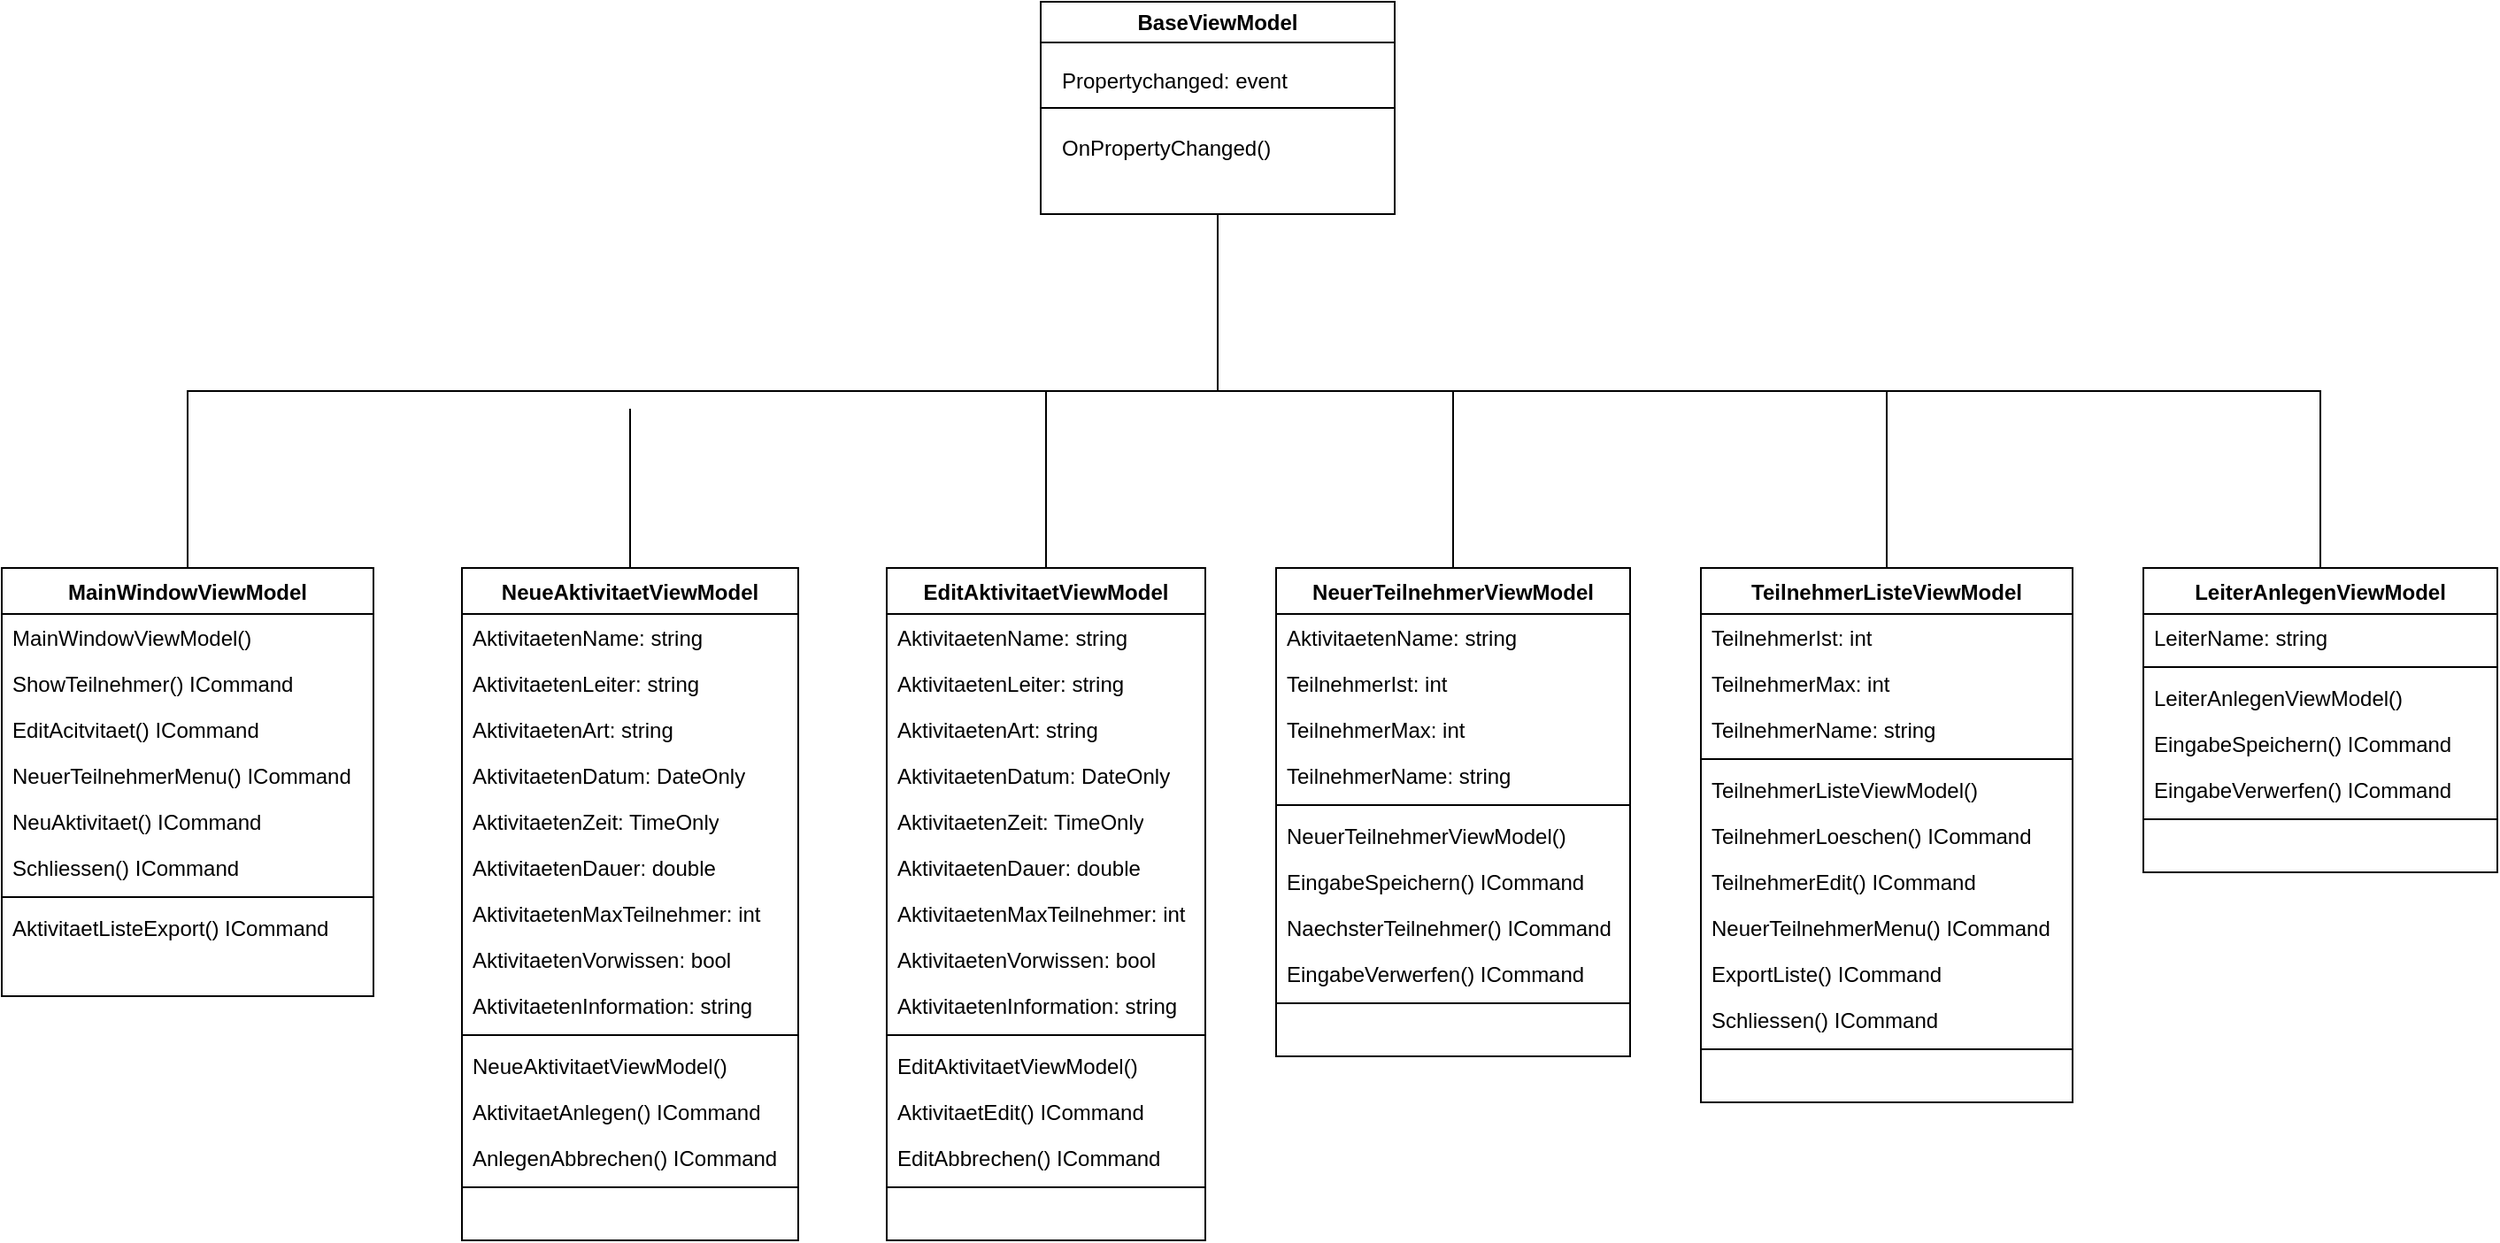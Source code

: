 <mxfile version="21.6.2" type="github">
  <diagram name="Page-1" id="RdVm4Sz-uKxTIq5BJe5c">
    <mxGraphModel dx="2074" dy="1153" grid="1" gridSize="10" guides="1" tooltips="1" connect="1" arrows="1" fold="1" page="1" pageScale="1" pageWidth="1654" pageHeight="1169" math="0" shadow="0">
      <root>
        <mxCell id="0" />
        <mxCell id="1" parent="0" />
        <mxCell id="Tb_Kh7ZDN0dCihc9eWvm-25" value="BaseViewModel" style="swimlane;whiteSpace=wrap;html=1;" parent="1" vertex="1">
          <mxGeometry x="627" y="40" width="200" height="120" as="geometry" />
        </mxCell>
        <mxCell id="Tb_Kh7ZDN0dCihc9eWvm-26" value="&lt;div align=&quot;left&quot;&gt;Propertychanged: event&lt;/div&gt;" style="text;html=1;align=left;verticalAlign=middle;resizable=0;points=[];autosize=1;strokeColor=none;fillColor=none;" parent="Tb_Kh7ZDN0dCihc9eWvm-25" vertex="1">
          <mxGeometry x="10" y="30" width="150" height="30" as="geometry" />
        </mxCell>
        <mxCell id="Tb_Kh7ZDN0dCihc9eWvm-27" value="" style="edgeStyle=none;orthogonalLoop=1;jettySize=auto;html=1;rounded=0;endArrow=none;endFill=0;" parent="Tb_Kh7ZDN0dCihc9eWvm-25" edge="1">
          <mxGeometry width="100" relative="1" as="geometry">
            <mxPoint y="60" as="sourcePoint" />
            <mxPoint x="200" y="60" as="targetPoint" />
            <Array as="points">
              <mxPoint x="100" y="60" />
            </Array>
          </mxGeometry>
        </mxCell>
        <mxCell id="Tb_Kh7ZDN0dCihc9eWvm-28" value="&lt;div align=&quot;left&quot;&gt;OnPropertyChanged()&lt;/div&gt;" style="text;html=1;align=left;verticalAlign=middle;resizable=0;points=[];autosize=1;strokeColor=none;fillColor=none;" parent="Tb_Kh7ZDN0dCihc9eWvm-25" vertex="1">
          <mxGeometry x="10" y="68" width="140" height="30" as="geometry" />
        </mxCell>
        <mxCell id="oz02Voas3NL-4zCet6B7-52" style="edgeStyle=orthogonalEdgeStyle;rounded=0;orthogonalLoop=1;jettySize=auto;html=1;exitX=0.5;exitY=0;exitDx=0;exitDy=0;endArrow=none;endFill=0;" parent="1" source="Tb_Kh7ZDN0dCihc9eWvm-29" edge="1">
          <mxGeometry relative="1" as="geometry">
            <mxPoint x="395" y="270" as="targetPoint" />
          </mxGeometry>
        </mxCell>
        <mxCell id="Tb_Kh7ZDN0dCihc9eWvm-29" value="NeueAktivitaetViewModel" style="swimlane;fontStyle=1;align=center;verticalAlign=top;childLayout=stackLayout;horizontal=1;startSize=26;horizontalStack=0;resizeParent=1;resizeParentMax=0;resizeLast=0;collapsible=1;marginBottom=0;whiteSpace=wrap;html=1;" parent="1" vertex="1">
          <mxGeometry x="300" y="360" width="190" height="380" as="geometry" />
        </mxCell>
        <mxCell id="Tb_Kh7ZDN0dCihc9eWvm-30" value="AktivitaetenName: string" style="text;strokeColor=none;fillColor=none;align=left;verticalAlign=top;spacingLeft=4;spacingRight=4;overflow=hidden;rotatable=0;points=[[0,0.5],[1,0.5]];portConstraint=eastwest;whiteSpace=wrap;html=1;" parent="Tb_Kh7ZDN0dCihc9eWvm-29" vertex="1">
          <mxGeometry y="26" width="190" height="26" as="geometry" />
        </mxCell>
        <mxCell id="Tb_Kh7ZDN0dCihc9eWvm-70" value="AktivitaetenLeiter: string" style="text;strokeColor=none;fillColor=none;align=left;verticalAlign=top;spacingLeft=4;spacingRight=4;overflow=hidden;rotatable=0;points=[[0,0.5],[1,0.5]];portConstraint=eastwest;whiteSpace=wrap;html=1;" parent="Tb_Kh7ZDN0dCihc9eWvm-29" vertex="1">
          <mxGeometry y="52" width="190" height="26" as="geometry" />
        </mxCell>
        <mxCell id="Tb_Kh7ZDN0dCihc9eWvm-69" value="AktivitaetenArt: string" style="text;strokeColor=none;fillColor=none;align=left;verticalAlign=top;spacingLeft=4;spacingRight=4;overflow=hidden;rotatable=0;points=[[0,0.5],[1,0.5]];portConstraint=eastwest;whiteSpace=wrap;html=1;" parent="Tb_Kh7ZDN0dCihc9eWvm-29" vertex="1">
          <mxGeometry y="78" width="190" height="26" as="geometry" />
        </mxCell>
        <mxCell id="Tb_Kh7ZDN0dCihc9eWvm-68" value="AktivitaetenDatum: DateOnly" style="text;strokeColor=none;fillColor=none;align=left;verticalAlign=top;spacingLeft=4;spacingRight=4;overflow=hidden;rotatable=0;points=[[0,0.5],[1,0.5]];portConstraint=eastwest;whiteSpace=wrap;html=1;" parent="Tb_Kh7ZDN0dCihc9eWvm-29" vertex="1">
          <mxGeometry y="104" width="190" height="26" as="geometry" />
        </mxCell>
        <mxCell id="Tb_Kh7ZDN0dCihc9eWvm-67" value="AktivitaetenZeit: TimeOnly" style="text;strokeColor=none;fillColor=none;align=left;verticalAlign=top;spacingLeft=4;spacingRight=4;overflow=hidden;rotatable=0;points=[[0,0.5],[1,0.5]];portConstraint=eastwest;whiteSpace=wrap;html=1;" parent="Tb_Kh7ZDN0dCihc9eWvm-29" vertex="1">
          <mxGeometry y="130" width="190" height="26" as="geometry" />
        </mxCell>
        <mxCell id="Tb_Kh7ZDN0dCihc9eWvm-66" value="AktivitaetenDauer: double" style="text;strokeColor=none;fillColor=none;align=left;verticalAlign=top;spacingLeft=4;spacingRight=4;overflow=hidden;rotatable=0;points=[[0,0.5],[1,0.5]];portConstraint=eastwest;whiteSpace=wrap;html=1;" parent="Tb_Kh7ZDN0dCihc9eWvm-29" vertex="1">
          <mxGeometry y="156" width="190" height="26" as="geometry" />
        </mxCell>
        <mxCell id="Tb_Kh7ZDN0dCihc9eWvm-65" value="AktivitaetenMaxTeilnehmer: int" style="text;strokeColor=none;fillColor=none;align=left;verticalAlign=top;spacingLeft=4;spacingRight=4;overflow=hidden;rotatable=0;points=[[0,0.5],[1,0.5]];portConstraint=eastwest;whiteSpace=wrap;html=1;" parent="Tb_Kh7ZDN0dCihc9eWvm-29" vertex="1">
          <mxGeometry y="182" width="190" height="26" as="geometry" />
        </mxCell>
        <mxCell id="Tb_Kh7ZDN0dCihc9eWvm-64" value="AktivitaetenVorwissen: bool" style="text;strokeColor=none;fillColor=none;align=left;verticalAlign=top;spacingLeft=4;spacingRight=4;overflow=hidden;rotatable=0;points=[[0,0.5],[1,0.5]];portConstraint=eastwest;whiteSpace=wrap;html=1;" parent="Tb_Kh7ZDN0dCihc9eWvm-29" vertex="1">
          <mxGeometry y="208" width="190" height="26" as="geometry" />
        </mxCell>
        <mxCell id="Tb_Kh7ZDN0dCihc9eWvm-71" value="AktivitaetenInformation: string" style="text;strokeColor=none;fillColor=none;align=left;verticalAlign=top;spacingLeft=4;spacingRight=4;overflow=hidden;rotatable=0;points=[[0,0.5],[1,0.5]];portConstraint=eastwest;whiteSpace=wrap;html=1;" parent="Tb_Kh7ZDN0dCihc9eWvm-29" vertex="1">
          <mxGeometry y="234" width="190" height="26" as="geometry" />
        </mxCell>
        <mxCell id="Tb_Kh7ZDN0dCihc9eWvm-31" value="" style="line;strokeWidth=1;fillColor=none;align=left;verticalAlign=middle;spacingTop=-1;spacingLeft=3;spacingRight=3;rotatable=0;labelPosition=right;points=[];portConstraint=eastwest;strokeColor=inherit;" parent="Tb_Kh7ZDN0dCihc9eWvm-29" vertex="1">
          <mxGeometry y="260" width="190" height="8" as="geometry" />
        </mxCell>
        <mxCell id="Tb_Kh7ZDN0dCihc9eWvm-32" value="NeueAktivitaetViewModel()" style="text;strokeColor=none;fillColor=none;align=left;verticalAlign=top;spacingLeft=4;spacingRight=4;overflow=hidden;rotatable=0;points=[[0,0.5],[1,0.5]];portConstraint=eastwest;whiteSpace=wrap;html=1;" parent="Tb_Kh7ZDN0dCihc9eWvm-29" vertex="1">
          <mxGeometry y="268" width="190" height="26" as="geometry" />
        </mxCell>
        <mxCell id="Tb_Kh7ZDN0dCihc9eWvm-38" value="AktivitaetAnlegen() ICommand" style="text;strokeColor=none;fillColor=none;align=left;verticalAlign=top;spacingLeft=4;spacingRight=4;overflow=hidden;rotatable=0;points=[[0,0.5],[1,0.5]];portConstraint=eastwest;whiteSpace=wrap;html=1;" parent="Tb_Kh7ZDN0dCihc9eWvm-29" vertex="1">
          <mxGeometry y="294" width="190" height="26" as="geometry" />
        </mxCell>
        <mxCell id="Tb_Kh7ZDN0dCihc9eWvm-37" value="AnlegenAbbrechen() ICommand" style="text;strokeColor=none;fillColor=none;align=left;verticalAlign=top;spacingLeft=4;spacingRight=4;overflow=hidden;rotatable=0;points=[[0,0.5],[1,0.5]];portConstraint=eastwest;whiteSpace=wrap;html=1;" parent="Tb_Kh7ZDN0dCihc9eWvm-29" vertex="1">
          <mxGeometry y="320" width="190" height="26" as="geometry" />
        </mxCell>
        <mxCell id="Tb_Kh7ZDN0dCihc9eWvm-41" value="" style="line;strokeWidth=1;fillColor=none;align=left;verticalAlign=middle;spacingTop=-1;spacingLeft=3;spacingRight=3;rotatable=0;labelPosition=right;points=[];portConstraint=eastwest;strokeColor=inherit;" parent="Tb_Kh7ZDN0dCihc9eWvm-29" vertex="1">
          <mxGeometry y="346" width="190" height="8" as="geometry" />
        </mxCell>
        <mxCell id="Tb_Kh7ZDN0dCihc9eWvm-39" style="text;strokeColor=none;fillColor=none;align=left;verticalAlign=top;spacingLeft=4;spacingRight=4;overflow=hidden;rotatable=0;points=[[0,0.5],[1,0.5]];portConstraint=eastwest;whiteSpace=wrap;html=1;" parent="Tb_Kh7ZDN0dCihc9eWvm-29" vertex="1">
          <mxGeometry y="354" width="190" height="26" as="geometry" />
        </mxCell>
        <mxCell id="oz02Voas3NL-4zCet6B7-51" style="edgeStyle=orthogonalEdgeStyle;rounded=0;orthogonalLoop=1;jettySize=auto;html=1;exitX=0.5;exitY=0;exitDx=0;exitDy=0;entryX=0.5;entryY=1;entryDx=0;entryDy=0;endArrow=none;endFill=0;" parent="1" source="Tb_Kh7ZDN0dCihc9eWvm-53" target="Tb_Kh7ZDN0dCihc9eWvm-25" edge="1">
          <mxGeometry relative="1" as="geometry" />
        </mxCell>
        <mxCell id="Tb_Kh7ZDN0dCihc9eWvm-53" value="MainWindowViewModel" style="swimlane;fontStyle=1;align=center;verticalAlign=top;childLayout=stackLayout;horizontal=1;startSize=26;horizontalStack=0;resizeParent=1;resizeParentMax=0;resizeLast=0;collapsible=1;marginBottom=0;whiteSpace=wrap;html=1;" parent="1" vertex="1">
          <mxGeometry x="40" y="360" width="210" height="242" as="geometry" />
        </mxCell>
        <mxCell id="Tb_Kh7ZDN0dCihc9eWvm-56" value="MainWindowViewModel()" style="text;strokeColor=none;fillColor=none;align=left;verticalAlign=top;spacingLeft=4;spacingRight=4;overflow=hidden;rotatable=0;points=[[0,0.5],[1,0.5]];portConstraint=eastwest;whiteSpace=wrap;html=1;" parent="Tb_Kh7ZDN0dCihc9eWvm-53" vertex="1">
          <mxGeometry y="26" width="210" height="26" as="geometry" />
        </mxCell>
        <mxCell id="Tb_Kh7ZDN0dCihc9eWvm-57" value="ShowTeilnehmer() ICommand" style="text;strokeColor=none;fillColor=none;align=left;verticalAlign=top;spacingLeft=4;spacingRight=4;overflow=hidden;rotatable=0;points=[[0,0.5],[1,0.5]];portConstraint=eastwest;whiteSpace=wrap;html=1;" parent="Tb_Kh7ZDN0dCihc9eWvm-53" vertex="1">
          <mxGeometry y="52" width="210" height="26" as="geometry" />
        </mxCell>
        <mxCell id="Tb_Kh7ZDN0dCihc9eWvm-58" value="EditAcitvitaet() ICommand" style="text;strokeColor=none;fillColor=none;align=left;verticalAlign=top;spacingLeft=4;spacingRight=4;overflow=hidden;rotatable=0;points=[[0,0.5],[1,0.5]];portConstraint=eastwest;whiteSpace=wrap;html=1;" parent="Tb_Kh7ZDN0dCihc9eWvm-53" vertex="1">
          <mxGeometry y="78" width="210" height="26" as="geometry" />
        </mxCell>
        <mxCell id="Tb_Kh7ZDN0dCihc9eWvm-59" value="NeuerTeilnehmerMenu() ICommand" style="text;strokeColor=none;fillColor=none;align=left;verticalAlign=top;spacingLeft=4;spacingRight=4;overflow=hidden;rotatable=0;points=[[0,0.5],[1,0.5]];portConstraint=eastwest;whiteSpace=wrap;html=1;" parent="Tb_Kh7ZDN0dCihc9eWvm-53" vertex="1">
          <mxGeometry y="104" width="210" height="26" as="geometry" />
        </mxCell>
        <mxCell id="Tb_Kh7ZDN0dCihc9eWvm-60" value="NeuAktivitaet() ICommand" style="text;strokeColor=none;fillColor=none;align=left;verticalAlign=top;spacingLeft=4;spacingRight=4;overflow=hidden;rotatable=0;points=[[0,0.5],[1,0.5]];portConstraint=eastwest;whiteSpace=wrap;html=1;" parent="Tb_Kh7ZDN0dCihc9eWvm-53" vertex="1">
          <mxGeometry y="130" width="210" height="26" as="geometry" />
        </mxCell>
        <mxCell id="oz02Voas3NL-4zCet6B7-17" value="Schliessen() ICommand" style="text;strokeColor=none;fillColor=none;align=left;verticalAlign=top;spacingLeft=4;spacingRight=4;overflow=hidden;rotatable=0;points=[[0,0.5],[1,0.5]];portConstraint=eastwest;whiteSpace=wrap;html=1;" parent="Tb_Kh7ZDN0dCihc9eWvm-53" vertex="1">
          <mxGeometry y="156" width="210" height="26" as="geometry" />
        </mxCell>
        <mxCell id="Tb_Kh7ZDN0dCihc9eWvm-61" value="" style="line;strokeWidth=1;fillColor=none;align=left;verticalAlign=middle;spacingTop=-1;spacingLeft=3;spacingRight=3;rotatable=0;labelPosition=right;points=[];portConstraint=eastwest;strokeColor=inherit;" parent="Tb_Kh7ZDN0dCihc9eWvm-53" vertex="1">
          <mxGeometry y="182" width="210" height="8" as="geometry" />
        </mxCell>
        <mxCell id="Tb_Kh7ZDN0dCihc9eWvm-62" value="AktivitaetListeExport() ICommand" style="text;strokeColor=none;fillColor=none;align=left;verticalAlign=top;spacingLeft=4;spacingRight=4;overflow=hidden;rotatable=0;points=[[0,0.5],[1,0.5]];portConstraint=eastwest;whiteSpace=wrap;html=1;" parent="Tb_Kh7ZDN0dCihc9eWvm-53" vertex="1">
          <mxGeometry y="190" width="210" height="26" as="geometry" />
        </mxCell>
        <mxCell id="Tb_Kh7ZDN0dCihc9eWvm-63" style="text;strokeColor=none;fillColor=none;align=left;verticalAlign=top;spacingLeft=4;spacingRight=4;overflow=hidden;rotatable=0;points=[[0,0.5],[1,0.5]];portConstraint=eastwest;whiteSpace=wrap;html=1;" parent="Tb_Kh7ZDN0dCihc9eWvm-53" vertex="1">
          <mxGeometry y="216" width="210" height="26" as="geometry" />
        </mxCell>
        <mxCell id="oz02Voas3NL-4zCet6B7-54" style="edgeStyle=orthogonalEdgeStyle;rounded=0;orthogonalLoop=1;jettySize=auto;html=1;endArrow=none;endFill=0;exitX=0.5;exitY=0;exitDx=0;exitDy=0;" parent="1" source="oz02Voas3NL-4zCet6B7-1" edge="1">
          <mxGeometry relative="1" as="geometry">
            <mxPoint x="630" y="260" as="targetPoint" />
          </mxGeometry>
        </mxCell>
        <mxCell id="oz02Voas3NL-4zCet6B7-1" value="EditAktivitaetViewModel" style="swimlane;fontStyle=1;align=center;verticalAlign=top;childLayout=stackLayout;horizontal=1;startSize=26;horizontalStack=0;resizeParent=1;resizeParentMax=0;resizeLast=0;collapsible=1;marginBottom=0;whiteSpace=wrap;html=1;" parent="1" vertex="1">
          <mxGeometry x="540" y="360" width="180" height="380" as="geometry" />
        </mxCell>
        <mxCell id="oz02Voas3NL-4zCet6B7-2" value="AktivitaetenName: string" style="text;strokeColor=none;fillColor=none;align=left;verticalAlign=top;spacingLeft=4;spacingRight=4;overflow=hidden;rotatable=0;points=[[0,0.5],[1,0.5]];portConstraint=eastwest;whiteSpace=wrap;html=1;" parent="oz02Voas3NL-4zCet6B7-1" vertex="1">
          <mxGeometry y="26" width="180" height="26" as="geometry" />
        </mxCell>
        <mxCell id="oz02Voas3NL-4zCet6B7-3" value="AktivitaetenLeiter: string" style="text;strokeColor=none;fillColor=none;align=left;verticalAlign=top;spacingLeft=4;spacingRight=4;overflow=hidden;rotatable=0;points=[[0,0.5],[1,0.5]];portConstraint=eastwest;whiteSpace=wrap;html=1;" parent="oz02Voas3NL-4zCet6B7-1" vertex="1">
          <mxGeometry y="52" width="180" height="26" as="geometry" />
        </mxCell>
        <mxCell id="oz02Voas3NL-4zCet6B7-4" value="AktivitaetenArt: string" style="text;strokeColor=none;fillColor=none;align=left;verticalAlign=top;spacingLeft=4;spacingRight=4;overflow=hidden;rotatable=0;points=[[0,0.5],[1,0.5]];portConstraint=eastwest;whiteSpace=wrap;html=1;" parent="oz02Voas3NL-4zCet6B7-1" vertex="1">
          <mxGeometry y="78" width="180" height="26" as="geometry" />
        </mxCell>
        <mxCell id="oz02Voas3NL-4zCet6B7-5" value="AktivitaetenDatum: DateOnly" style="text;strokeColor=none;fillColor=none;align=left;verticalAlign=top;spacingLeft=4;spacingRight=4;overflow=hidden;rotatable=0;points=[[0,0.5],[1,0.5]];portConstraint=eastwest;whiteSpace=wrap;html=1;" parent="oz02Voas3NL-4zCet6B7-1" vertex="1">
          <mxGeometry y="104" width="180" height="26" as="geometry" />
        </mxCell>
        <mxCell id="oz02Voas3NL-4zCet6B7-6" value="AktivitaetenZeit: TimeOnly" style="text;strokeColor=none;fillColor=none;align=left;verticalAlign=top;spacingLeft=4;spacingRight=4;overflow=hidden;rotatable=0;points=[[0,0.5],[1,0.5]];portConstraint=eastwest;whiteSpace=wrap;html=1;" parent="oz02Voas3NL-4zCet6B7-1" vertex="1">
          <mxGeometry y="130" width="180" height="26" as="geometry" />
        </mxCell>
        <mxCell id="oz02Voas3NL-4zCet6B7-7" value="AktivitaetenDauer: double" style="text;strokeColor=none;fillColor=none;align=left;verticalAlign=top;spacingLeft=4;spacingRight=4;overflow=hidden;rotatable=0;points=[[0,0.5],[1,0.5]];portConstraint=eastwest;whiteSpace=wrap;html=1;" parent="oz02Voas3NL-4zCet6B7-1" vertex="1">
          <mxGeometry y="156" width="180" height="26" as="geometry" />
        </mxCell>
        <mxCell id="oz02Voas3NL-4zCet6B7-8" value="AktivitaetenMaxTeilnehmer: int" style="text;strokeColor=none;fillColor=none;align=left;verticalAlign=top;spacingLeft=4;spacingRight=4;overflow=hidden;rotatable=0;points=[[0,0.5],[1,0.5]];portConstraint=eastwest;whiteSpace=wrap;html=1;" parent="oz02Voas3NL-4zCet6B7-1" vertex="1">
          <mxGeometry y="182" width="180" height="26" as="geometry" />
        </mxCell>
        <mxCell id="oz02Voas3NL-4zCet6B7-9" value="AktivitaetenVorwissen: bool" style="text;strokeColor=none;fillColor=none;align=left;verticalAlign=top;spacingLeft=4;spacingRight=4;overflow=hidden;rotatable=0;points=[[0,0.5],[1,0.5]];portConstraint=eastwest;whiteSpace=wrap;html=1;" parent="oz02Voas3NL-4zCet6B7-1" vertex="1">
          <mxGeometry y="208" width="180" height="26" as="geometry" />
        </mxCell>
        <mxCell id="oz02Voas3NL-4zCet6B7-10" value="AktivitaetenInformation: string" style="text;strokeColor=none;fillColor=none;align=left;verticalAlign=top;spacingLeft=4;spacingRight=4;overflow=hidden;rotatable=0;points=[[0,0.5],[1,0.5]];portConstraint=eastwest;whiteSpace=wrap;html=1;" parent="oz02Voas3NL-4zCet6B7-1" vertex="1">
          <mxGeometry y="234" width="180" height="26" as="geometry" />
        </mxCell>
        <mxCell id="oz02Voas3NL-4zCet6B7-11" value="" style="line;strokeWidth=1;fillColor=none;align=left;verticalAlign=middle;spacingTop=-1;spacingLeft=3;spacingRight=3;rotatable=0;labelPosition=right;points=[];portConstraint=eastwest;strokeColor=inherit;" parent="oz02Voas3NL-4zCet6B7-1" vertex="1">
          <mxGeometry y="260" width="180" height="8" as="geometry" />
        </mxCell>
        <mxCell id="oz02Voas3NL-4zCet6B7-12" value="EditAktivitaetViewModel()" style="text;strokeColor=none;fillColor=none;align=left;verticalAlign=top;spacingLeft=4;spacingRight=4;overflow=hidden;rotatable=0;points=[[0,0.5],[1,0.5]];portConstraint=eastwest;whiteSpace=wrap;html=1;" parent="oz02Voas3NL-4zCet6B7-1" vertex="1">
          <mxGeometry y="268" width="180" height="26" as="geometry" />
        </mxCell>
        <mxCell id="oz02Voas3NL-4zCet6B7-13" value="AktivitaetEdit() ICommand" style="text;strokeColor=none;fillColor=none;align=left;verticalAlign=top;spacingLeft=4;spacingRight=4;overflow=hidden;rotatable=0;points=[[0,0.5],[1,0.5]];portConstraint=eastwest;whiteSpace=wrap;html=1;" parent="oz02Voas3NL-4zCet6B7-1" vertex="1">
          <mxGeometry y="294" width="180" height="26" as="geometry" />
        </mxCell>
        <mxCell id="oz02Voas3NL-4zCet6B7-14" value="EditAbbrechen() ICommand" style="text;strokeColor=none;fillColor=none;align=left;verticalAlign=top;spacingLeft=4;spacingRight=4;overflow=hidden;rotatable=0;points=[[0,0.5],[1,0.5]];portConstraint=eastwest;whiteSpace=wrap;html=1;" parent="oz02Voas3NL-4zCet6B7-1" vertex="1">
          <mxGeometry y="320" width="180" height="26" as="geometry" />
        </mxCell>
        <mxCell id="oz02Voas3NL-4zCet6B7-15" value="" style="line;strokeWidth=1;fillColor=none;align=left;verticalAlign=middle;spacingTop=-1;spacingLeft=3;spacingRight=3;rotatable=0;labelPosition=right;points=[];portConstraint=eastwest;strokeColor=inherit;" parent="oz02Voas3NL-4zCet6B7-1" vertex="1">
          <mxGeometry y="346" width="180" height="8" as="geometry" />
        </mxCell>
        <mxCell id="oz02Voas3NL-4zCet6B7-16" style="text;strokeColor=none;fillColor=none;align=left;verticalAlign=top;spacingLeft=4;spacingRight=4;overflow=hidden;rotatable=0;points=[[0,0.5],[1,0.5]];portConstraint=eastwest;whiteSpace=wrap;html=1;" parent="oz02Voas3NL-4zCet6B7-1" vertex="1">
          <mxGeometry y="354" width="180" height="26" as="geometry" />
        </mxCell>
        <mxCell id="oz02Voas3NL-4zCet6B7-55" style="edgeStyle=orthogonalEdgeStyle;rounded=0;orthogonalLoop=1;jettySize=auto;html=1;exitX=0.5;exitY=0;exitDx=0;exitDy=0;endArrow=none;endFill=0;" parent="1" source="oz02Voas3NL-4zCet6B7-18" edge="1">
          <mxGeometry relative="1" as="geometry">
            <mxPoint x="860" y="260" as="targetPoint" />
          </mxGeometry>
        </mxCell>
        <mxCell id="oz02Voas3NL-4zCet6B7-18" value="NeuerTeilnehmerViewModel" style="swimlane;fontStyle=1;align=center;verticalAlign=top;childLayout=stackLayout;horizontal=1;startSize=26;horizontalStack=0;resizeParent=1;resizeParentMax=0;resizeLast=0;collapsible=1;marginBottom=0;whiteSpace=wrap;html=1;" parent="1" vertex="1">
          <mxGeometry x="760" y="360" width="200" height="276" as="geometry" />
        </mxCell>
        <mxCell id="oz02Voas3NL-4zCet6B7-19" value="AktivitaetenName: string" style="text;strokeColor=none;fillColor=none;align=left;verticalAlign=top;spacingLeft=4;spacingRight=4;overflow=hidden;rotatable=0;points=[[0,0.5],[1,0.5]];portConstraint=eastwest;whiteSpace=wrap;html=1;" parent="oz02Voas3NL-4zCet6B7-18" vertex="1">
          <mxGeometry y="26" width="200" height="26" as="geometry" />
        </mxCell>
        <mxCell id="oz02Voas3NL-4zCet6B7-25" value="TeilnehmerIst: int" style="text;strokeColor=none;fillColor=none;align=left;verticalAlign=top;spacingLeft=4;spacingRight=4;overflow=hidden;rotatable=0;points=[[0,0.5],[1,0.5]];portConstraint=eastwest;whiteSpace=wrap;html=1;" parent="oz02Voas3NL-4zCet6B7-18" vertex="1">
          <mxGeometry y="52" width="200" height="26" as="geometry" />
        </mxCell>
        <mxCell id="oz02Voas3NL-4zCet6B7-26" value="TeilnehmerMax: int" style="text;strokeColor=none;fillColor=none;align=left;verticalAlign=top;spacingLeft=4;spacingRight=4;overflow=hidden;rotatable=0;points=[[0,0.5],[1,0.5]];portConstraint=eastwest;whiteSpace=wrap;html=1;" parent="oz02Voas3NL-4zCet6B7-18" vertex="1">
          <mxGeometry y="78" width="200" height="26" as="geometry" />
        </mxCell>
        <mxCell id="oz02Voas3NL-4zCet6B7-27" value="TeilnehmerName: string" style="text;strokeColor=none;fillColor=none;align=left;verticalAlign=top;spacingLeft=4;spacingRight=4;overflow=hidden;rotatable=0;points=[[0,0.5],[1,0.5]];portConstraint=eastwest;whiteSpace=wrap;html=1;" parent="oz02Voas3NL-4zCet6B7-18" vertex="1">
          <mxGeometry y="104" width="200" height="26" as="geometry" />
        </mxCell>
        <mxCell id="oz02Voas3NL-4zCet6B7-28" value="" style="line;strokeWidth=1;fillColor=none;align=left;verticalAlign=middle;spacingTop=-1;spacingLeft=3;spacingRight=3;rotatable=0;labelPosition=right;points=[];portConstraint=eastwest;strokeColor=inherit;" parent="oz02Voas3NL-4zCet6B7-18" vertex="1">
          <mxGeometry y="130" width="200" height="8" as="geometry" />
        </mxCell>
        <mxCell id="oz02Voas3NL-4zCet6B7-29" value="NeuerTeilnehmerViewModel()" style="text;strokeColor=none;fillColor=none;align=left;verticalAlign=top;spacingLeft=4;spacingRight=4;overflow=hidden;rotatable=0;points=[[0,0.5],[1,0.5]];portConstraint=eastwest;whiteSpace=wrap;html=1;" parent="oz02Voas3NL-4zCet6B7-18" vertex="1">
          <mxGeometry y="138" width="200" height="26" as="geometry" />
        </mxCell>
        <mxCell id="oz02Voas3NL-4zCet6B7-34" value="EingabeSpeichern() ICommand" style="text;strokeColor=none;fillColor=none;align=left;verticalAlign=top;spacingLeft=4;spacingRight=4;overflow=hidden;rotatable=0;points=[[0,0.5],[1,0.5]];portConstraint=eastwest;whiteSpace=wrap;html=1;" parent="oz02Voas3NL-4zCet6B7-18" vertex="1">
          <mxGeometry y="164" width="200" height="26" as="geometry" />
        </mxCell>
        <mxCell id="oz02Voas3NL-4zCet6B7-30" value="NaechsterTeilnehmer() ICommand" style="text;strokeColor=none;fillColor=none;align=left;verticalAlign=top;spacingLeft=4;spacingRight=4;overflow=hidden;rotatable=0;points=[[0,0.5],[1,0.5]];portConstraint=eastwest;whiteSpace=wrap;html=1;" parent="oz02Voas3NL-4zCet6B7-18" vertex="1">
          <mxGeometry y="190" width="200" height="26" as="geometry" />
        </mxCell>
        <mxCell id="oz02Voas3NL-4zCet6B7-31" value="EingabeVerwerfen() ICommand" style="text;strokeColor=none;fillColor=none;align=left;verticalAlign=top;spacingLeft=4;spacingRight=4;overflow=hidden;rotatable=0;points=[[0,0.5],[1,0.5]];portConstraint=eastwest;whiteSpace=wrap;html=1;" parent="oz02Voas3NL-4zCet6B7-18" vertex="1">
          <mxGeometry y="216" width="200" height="26" as="geometry" />
        </mxCell>
        <mxCell id="oz02Voas3NL-4zCet6B7-32" value="" style="line;strokeWidth=1;fillColor=none;align=left;verticalAlign=middle;spacingTop=-1;spacingLeft=3;spacingRight=3;rotatable=0;labelPosition=right;points=[];portConstraint=eastwest;strokeColor=inherit;" parent="oz02Voas3NL-4zCet6B7-18" vertex="1">
          <mxGeometry y="242" width="200" height="8" as="geometry" />
        </mxCell>
        <mxCell id="oz02Voas3NL-4zCet6B7-33" style="text;strokeColor=none;fillColor=none;align=left;verticalAlign=top;spacingLeft=4;spacingRight=4;overflow=hidden;rotatable=0;points=[[0,0.5],[1,0.5]];portConstraint=eastwest;whiteSpace=wrap;html=1;" parent="oz02Voas3NL-4zCet6B7-18" vertex="1">
          <mxGeometry y="250" width="200" height="26" as="geometry" />
        </mxCell>
        <mxCell id="oz02Voas3NL-4zCet6B7-53" style="edgeStyle=orthogonalEdgeStyle;rounded=0;orthogonalLoop=1;jettySize=auto;html=1;exitX=0.5;exitY=0;exitDx=0;exitDy=0;entryX=0.5;entryY=1;entryDx=0;entryDy=0;endArrow=none;endFill=0;" parent="1" source="oz02Voas3NL-4zCet6B7-35" target="Tb_Kh7ZDN0dCihc9eWvm-25" edge="1">
          <mxGeometry relative="1" as="geometry" />
        </mxCell>
        <mxCell id="oz02Voas3NL-4zCet6B7-35" value="TeilnehmerListeViewModel" style="swimlane;fontStyle=1;align=center;verticalAlign=top;childLayout=stackLayout;horizontal=1;startSize=26;horizontalStack=0;resizeParent=1;resizeParentMax=0;resizeLast=0;collapsible=1;marginBottom=0;whiteSpace=wrap;html=1;" parent="1" vertex="1">
          <mxGeometry x="1000" y="360" width="210" height="302" as="geometry" />
        </mxCell>
        <mxCell id="oz02Voas3NL-4zCet6B7-37" value="TeilnehmerIst: int" style="text;strokeColor=none;fillColor=none;align=left;verticalAlign=top;spacingLeft=4;spacingRight=4;overflow=hidden;rotatable=0;points=[[0,0.5],[1,0.5]];portConstraint=eastwest;whiteSpace=wrap;html=1;" parent="oz02Voas3NL-4zCet6B7-35" vertex="1">
          <mxGeometry y="26" width="210" height="26" as="geometry" />
        </mxCell>
        <mxCell id="oz02Voas3NL-4zCet6B7-38" value="TeilnehmerMax: int" style="text;strokeColor=none;fillColor=none;align=left;verticalAlign=top;spacingLeft=4;spacingRight=4;overflow=hidden;rotatable=0;points=[[0,0.5],[1,0.5]];portConstraint=eastwest;whiteSpace=wrap;html=1;" parent="oz02Voas3NL-4zCet6B7-35" vertex="1">
          <mxGeometry y="52" width="210" height="26" as="geometry" />
        </mxCell>
        <mxCell id="oz02Voas3NL-4zCet6B7-39" value="TeilnehmerName: string" style="text;strokeColor=none;fillColor=none;align=left;verticalAlign=top;spacingLeft=4;spacingRight=4;overflow=hidden;rotatable=0;points=[[0,0.5],[1,0.5]];portConstraint=eastwest;whiteSpace=wrap;html=1;" parent="oz02Voas3NL-4zCet6B7-35" vertex="1">
          <mxGeometry y="78" width="210" height="26" as="geometry" />
        </mxCell>
        <mxCell id="oz02Voas3NL-4zCet6B7-40" value="" style="line;strokeWidth=1;fillColor=none;align=left;verticalAlign=middle;spacingTop=-1;spacingLeft=3;spacingRight=3;rotatable=0;labelPosition=right;points=[];portConstraint=eastwest;strokeColor=inherit;" parent="oz02Voas3NL-4zCet6B7-35" vertex="1">
          <mxGeometry y="104" width="210" height="8" as="geometry" />
        </mxCell>
        <mxCell id="oz02Voas3NL-4zCet6B7-41" value="TeilnehmerListeViewModel()" style="text;strokeColor=none;fillColor=none;align=left;verticalAlign=top;spacingLeft=4;spacingRight=4;overflow=hidden;rotatable=0;points=[[0,0.5],[1,0.5]];portConstraint=eastwest;whiteSpace=wrap;html=1;" parent="oz02Voas3NL-4zCet6B7-35" vertex="1">
          <mxGeometry y="112" width="210" height="26" as="geometry" />
        </mxCell>
        <mxCell id="oz02Voas3NL-4zCet6B7-42" value="TeilnehmerLoeschen() ICommand" style="text;strokeColor=none;fillColor=none;align=left;verticalAlign=top;spacingLeft=4;spacingRight=4;overflow=hidden;rotatable=0;points=[[0,0.5],[1,0.5]];portConstraint=eastwest;whiteSpace=wrap;html=1;" parent="oz02Voas3NL-4zCet6B7-35" vertex="1">
          <mxGeometry y="138" width="210" height="26" as="geometry" />
        </mxCell>
        <mxCell id="oz02Voas3NL-4zCet6B7-48" value="TeilnehmerEdit() ICommand" style="text;strokeColor=none;fillColor=none;align=left;verticalAlign=top;spacingLeft=4;spacingRight=4;overflow=hidden;rotatable=0;points=[[0,0.5],[1,0.5]];portConstraint=eastwest;whiteSpace=wrap;html=1;" parent="oz02Voas3NL-4zCet6B7-35" vertex="1">
          <mxGeometry y="164" width="210" height="26" as="geometry" />
        </mxCell>
        <mxCell id="oz02Voas3NL-4zCet6B7-43" value="NeuerTeilnehmerMenu() ICommand" style="text;strokeColor=none;fillColor=none;align=left;verticalAlign=top;spacingLeft=4;spacingRight=4;overflow=hidden;rotatable=0;points=[[0,0.5],[1,0.5]];portConstraint=eastwest;whiteSpace=wrap;html=1;" parent="oz02Voas3NL-4zCet6B7-35" vertex="1">
          <mxGeometry y="190" width="210" height="26" as="geometry" />
        </mxCell>
        <mxCell id="oz02Voas3NL-4zCet6B7-49" value="ExportListe() ICommand" style="text;strokeColor=none;fillColor=none;align=left;verticalAlign=top;spacingLeft=4;spacingRight=4;overflow=hidden;rotatable=0;points=[[0,0.5],[1,0.5]];portConstraint=eastwest;whiteSpace=wrap;html=1;" parent="oz02Voas3NL-4zCet6B7-35" vertex="1">
          <mxGeometry y="216" width="210" height="26" as="geometry" />
        </mxCell>
        <mxCell id="oz02Voas3NL-4zCet6B7-44" value="Schliessen() ICommand" style="text;strokeColor=none;fillColor=none;align=left;verticalAlign=top;spacingLeft=4;spacingRight=4;overflow=hidden;rotatable=0;points=[[0,0.5],[1,0.5]];portConstraint=eastwest;whiteSpace=wrap;html=1;" parent="oz02Voas3NL-4zCet6B7-35" vertex="1">
          <mxGeometry y="242" width="210" height="26" as="geometry" />
        </mxCell>
        <mxCell id="oz02Voas3NL-4zCet6B7-45" value="" style="line;strokeWidth=1;fillColor=none;align=left;verticalAlign=middle;spacingTop=-1;spacingLeft=3;spacingRight=3;rotatable=0;labelPosition=right;points=[];portConstraint=eastwest;strokeColor=inherit;" parent="oz02Voas3NL-4zCet6B7-35" vertex="1">
          <mxGeometry y="268" width="210" height="8" as="geometry" />
        </mxCell>
        <mxCell id="oz02Voas3NL-4zCet6B7-46" style="text;strokeColor=none;fillColor=none;align=left;verticalAlign=top;spacingLeft=4;spacingRight=4;overflow=hidden;rotatable=0;points=[[0,0.5],[1,0.5]];portConstraint=eastwest;whiteSpace=wrap;html=1;" parent="oz02Voas3NL-4zCet6B7-35" vertex="1">
          <mxGeometry y="276" width="210" height="26" as="geometry" />
        </mxCell>
        <mxCell id="ImV0D2o7-zgtD5z--TZ8-14" style="edgeStyle=orthogonalEdgeStyle;rounded=0;orthogonalLoop=1;jettySize=auto;html=1;exitX=0.5;exitY=0;exitDx=0;exitDy=0;entryX=0.5;entryY=1;entryDx=0;entryDy=0;endArrow=none;endFill=0;" parent="1" source="ImV0D2o7-zgtD5z--TZ8-1" target="Tb_Kh7ZDN0dCihc9eWvm-25" edge="1">
          <mxGeometry relative="1" as="geometry">
            <mxPoint x="1630" y="260" as="targetPoint" />
          </mxGeometry>
        </mxCell>
        <mxCell id="ImV0D2o7-zgtD5z--TZ8-1" value="LeiterAnlegenViewModel" style="swimlane;fontStyle=1;align=center;verticalAlign=top;childLayout=stackLayout;horizontal=1;startSize=26;horizontalStack=0;resizeParent=1;resizeParentMax=0;resizeLast=0;collapsible=1;marginBottom=0;whiteSpace=wrap;html=1;" parent="1" vertex="1">
          <mxGeometry x="1250" y="360" width="200" height="172" as="geometry" />
        </mxCell>
        <mxCell id="ImV0D2o7-zgtD5z--TZ8-5" value="LeiterName: string" style="text;strokeColor=none;fillColor=none;align=left;verticalAlign=top;spacingLeft=4;spacingRight=4;overflow=hidden;rotatable=0;points=[[0,0.5],[1,0.5]];portConstraint=eastwest;whiteSpace=wrap;html=1;" parent="ImV0D2o7-zgtD5z--TZ8-1" vertex="1">
          <mxGeometry y="26" width="200" height="26" as="geometry" />
        </mxCell>
        <mxCell id="ImV0D2o7-zgtD5z--TZ8-6" value="" style="line;strokeWidth=1;fillColor=none;align=left;verticalAlign=middle;spacingTop=-1;spacingLeft=3;spacingRight=3;rotatable=0;labelPosition=right;points=[];portConstraint=eastwest;strokeColor=inherit;" parent="ImV0D2o7-zgtD5z--TZ8-1" vertex="1">
          <mxGeometry y="52" width="200" height="8" as="geometry" />
        </mxCell>
        <mxCell id="ImV0D2o7-zgtD5z--TZ8-7" value="LeiterAnlegenViewModel()" style="text;strokeColor=none;fillColor=none;align=left;verticalAlign=top;spacingLeft=4;spacingRight=4;overflow=hidden;rotatable=0;points=[[0,0.5],[1,0.5]];portConstraint=eastwest;whiteSpace=wrap;html=1;" parent="ImV0D2o7-zgtD5z--TZ8-1" vertex="1">
          <mxGeometry y="60" width="200" height="26" as="geometry" />
        </mxCell>
        <mxCell id="ImV0D2o7-zgtD5z--TZ8-8" value="EingabeSpeichern() ICommand" style="text;strokeColor=none;fillColor=none;align=left;verticalAlign=top;spacingLeft=4;spacingRight=4;overflow=hidden;rotatable=0;points=[[0,0.5],[1,0.5]];portConstraint=eastwest;whiteSpace=wrap;html=1;" parent="ImV0D2o7-zgtD5z--TZ8-1" vertex="1">
          <mxGeometry y="86" width="200" height="26" as="geometry" />
        </mxCell>
        <mxCell id="ImV0D2o7-zgtD5z--TZ8-10" value="EingabeVerwerfen() ICommand" style="text;strokeColor=none;fillColor=none;align=left;verticalAlign=top;spacingLeft=4;spacingRight=4;overflow=hidden;rotatable=0;points=[[0,0.5],[1,0.5]];portConstraint=eastwest;whiteSpace=wrap;html=1;" parent="ImV0D2o7-zgtD5z--TZ8-1" vertex="1">
          <mxGeometry y="112" width="200" height="26" as="geometry" />
        </mxCell>
        <mxCell id="ImV0D2o7-zgtD5z--TZ8-11" value="" style="line;strokeWidth=1;fillColor=none;align=left;verticalAlign=middle;spacingTop=-1;spacingLeft=3;spacingRight=3;rotatable=0;labelPosition=right;points=[];portConstraint=eastwest;strokeColor=inherit;" parent="ImV0D2o7-zgtD5z--TZ8-1" vertex="1">
          <mxGeometry y="138" width="200" height="8" as="geometry" />
        </mxCell>
        <mxCell id="ImV0D2o7-zgtD5z--TZ8-12" style="text;strokeColor=none;fillColor=none;align=left;verticalAlign=top;spacingLeft=4;spacingRight=4;overflow=hidden;rotatable=0;points=[[0,0.5],[1,0.5]];portConstraint=eastwest;whiteSpace=wrap;html=1;" parent="ImV0D2o7-zgtD5z--TZ8-1" vertex="1">
          <mxGeometry y="146" width="200" height="26" as="geometry" />
        </mxCell>
      </root>
    </mxGraphModel>
  </diagram>
</mxfile>
